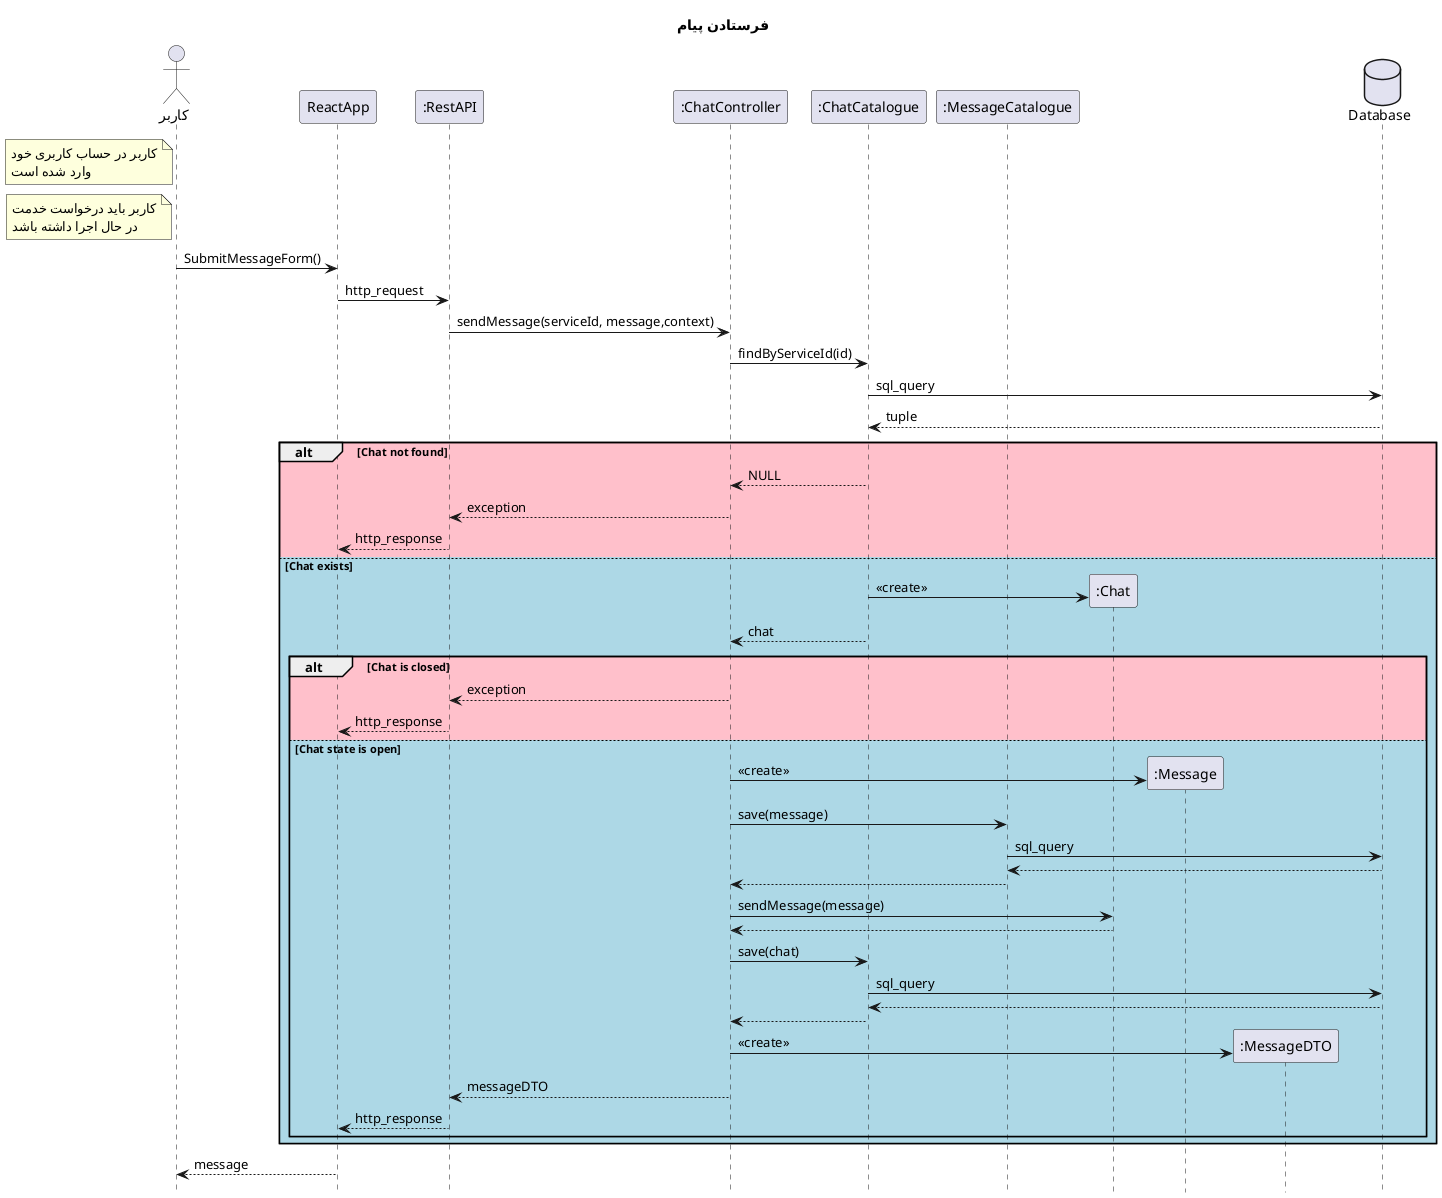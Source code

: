 @startuml logout
hide footbox
title "فرستادن پیام" 
actor       "کاربر" as user
participant ReactApp
participant ":RestAPI" as RestAPI
participant ":ChatController" as ChatController
participant ":ChatCatalogue" as ChatCatalogue
participant ":MessageCatalogue" as MessageCatalogue
participant ":Chat" as Chat
participant ":Message" as Message
participant ":MessageDTO" as MessageDTO
database Database
note left of user
کاربر در حساب کاربری خود
 وارد شده است
end note
note left of user
کاربر باید درخواست خدمت
 در حال اجرا داشته باشد
end note

user -> ReactApp: SubmitMessageForm()
ReactApp -> RestAPI : http_request
RestAPI -> ChatController : sendMessage(serviceId, message,context)
ChatController -> ChatCatalogue : findByServiceId(id)
ChatCatalogue -> Database : sql_query
return tuple

alt #Pink Chat not found

    ChatCatalogue --> ChatController : NULL
    ChatController --> RestAPI: exception
    RestAPI --> ReactApp : http_response

else #LightBlue Chat exists

    ChatCatalogue -> Chat ** : <<create>>
    ChatCatalogue --> ChatController: chat
    alt #Pink Chat is closed

        ChatController --> RestAPI: exception
        RestAPI --> ReactApp : http_response
        
    else #LightBlue Chat state is open
        ChatController -> Message ** :<<create>>
        ChatController -> MessageCatalogue: save(message)
        MessageCatalogue -> Database : sql_query
        return
        MessageCatalogue --> ChatController
        ChatController -> Chat: sendMessage(message)
        return 
        ChatController -> ChatCatalogue : save(chat)
        ChatCatalogue -> Database: sql_query
        return
        ChatCatalogue --> ChatController
        ChatController -> MessageDTO **: <<create>>
        ChatController --> RestAPI: messageDTO
        RestAPI --> ReactApp : http_response
    end

end

ReactApp --> user: message
@enduml